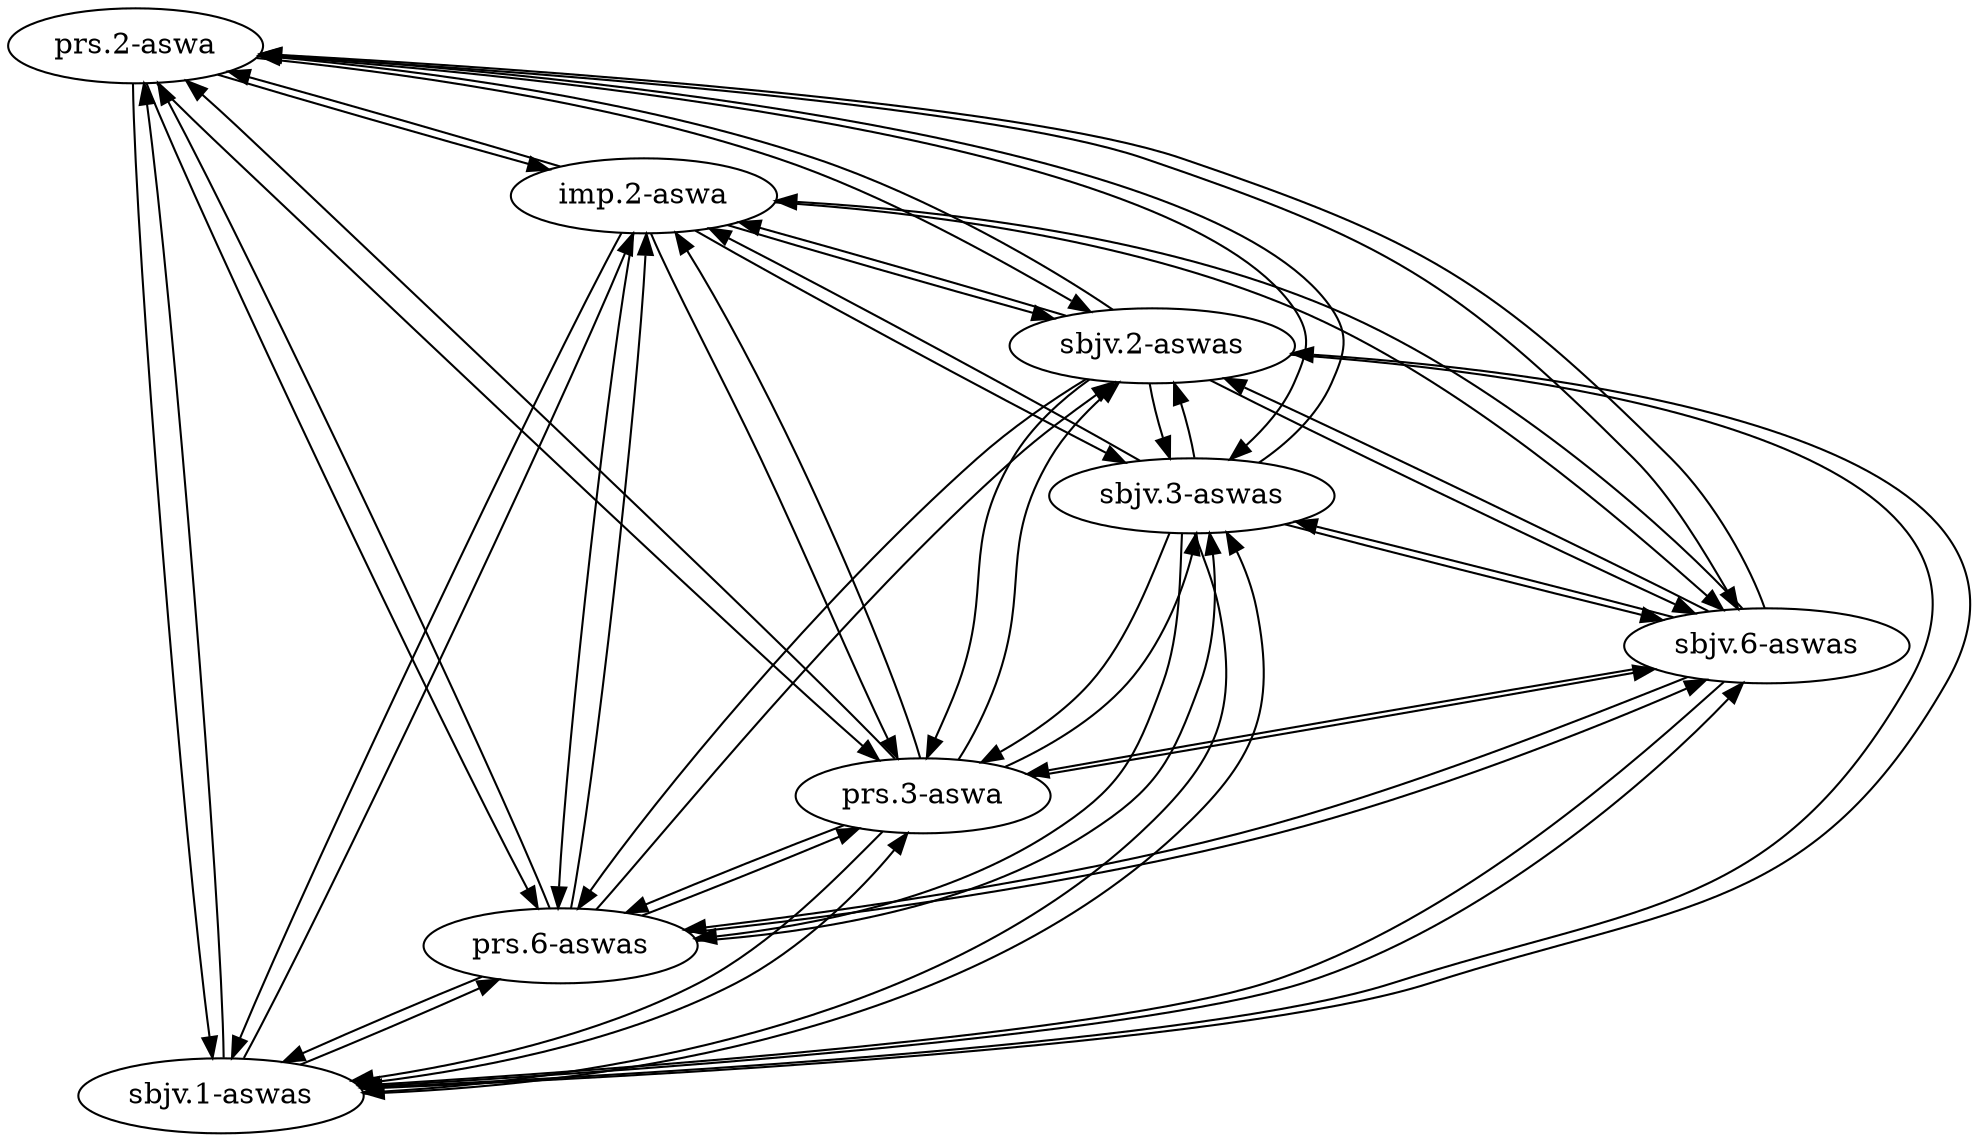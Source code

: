 strict digraph G {
"prs.2-aswa" [weight="0.5"];
"imp.2-aswa" [weight="0.5"];
"sbjv.1-aswas" [weight="0.08"];
"prs.6-aswas" [weight="0.08"];
"prs.3-aswa" [weight="0.5"];
"sbjv.6-aswas" [weight="0.08"];
"sbjv.3-aswas" [weight="0.08"];
"sbjv.2-aswas" [weight="0.08"];
"prs.2-aswa" -> "sbjv.1-aswas"  [weight="0.0128"];
"prs.2-aswa" -> "imp.2-aswa"  [weight="0.5"];
"prs.2-aswa" -> "prs.6-aswas"  [weight="0.0128"];
"prs.2-aswa" -> "prs.3-aswa"  [weight="0.5"];
"prs.2-aswa" -> "sbjv.6-aswas"  [weight="0.0128"];
"prs.2-aswa" -> "sbjv.3-aswas"  [weight="0.0128"];
"prs.2-aswa" -> "sbjv.2-aswas"  [weight="0.0128"];
"imp.2-aswa" -> "sbjv.1-aswas"  [weight="0.0128"];
"imp.2-aswa" -> "prs.2-aswa"  [weight="0.5"];
"imp.2-aswa" -> "prs.6-aswas"  [weight="0.0128"];
"imp.2-aswa" -> "prs.3-aswa"  [weight="0.5"];
"imp.2-aswa" -> "sbjv.6-aswas"  [weight="0.0128"];
"imp.2-aswa" -> "sbjv.3-aswas"  [weight="0.0128"];
"imp.2-aswa" -> "sbjv.2-aswas"  [weight="0.0128"];
"sbjv.1-aswas" -> "prs.2-aswa"  [weight="0.33"];
"sbjv.1-aswas" -> "imp.2-aswa"  [weight="0.33"];
"sbjv.1-aswas" -> "prs.6-aswas"  [weight="0.08"];
"sbjv.1-aswas" -> "prs.3-aswa"  [weight="0.33"];
"sbjv.1-aswas" -> "sbjv.6-aswas"  [weight="0.08"];
"sbjv.1-aswas" -> "sbjv.3-aswas"  [weight="0.08"];
"sbjv.1-aswas" -> "sbjv.2-aswas"  [weight="0.08"];
"prs.6-aswas" -> "prs.2-aswa"  [weight="0.33"];
"prs.6-aswas" -> "imp.2-aswa"  [weight="0.33"];
"prs.6-aswas" -> "sbjv.1-aswas"  [weight="0.08"];
"prs.6-aswas" -> "prs.3-aswa"  [weight="0.33"];
"prs.6-aswas" -> "sbjv.6-aswas"  [weight="0.08"];
"prs.6-aswas" -> "sbjv.3-aswas"  [weight="0.08"];
"prs.6-aswas" -> "sbjv.2-aswas"  [weight="0.08"];
"prs.3-aswa" -> "sbjv.1-aswas"  [weight="0.0128"];
"prs.3-aswa" -> "imp.2-aswa"  [weight="0.5"];
"prs.3-aswa" -> "prs.2-aswa"  [weight="0.5"];
"prs.3-aswa" -> "prs.6-aswas"  [weight="0.0128"];
"prs.3-aswa" -> "sbjv.6-aswas"  [weight="0.0128"];
"prs.3-aswa" -> "sbjv.3-aswas"  [weight="0.0128"];
"prs.3-aswa" -> "sbjv.2-aswas"  [weight="0.0128"];
"sbjv.6-aswas" -> "prs.2-aswa"  [weight="0.33"];
"sbjv.6-aswas" -> "imp.2-aswa"  [weight="0.33"];
"sbjv.6-aswas" -> "sbjv.1-aswas"  [weight="0.08"];
"sbjv.6-aswas" -> "prs.6-aswas"  [weight="0.08"];
"sbjv.6-aswas" -> "prs.3-aswa"  [weight="0.33"];
"sbjv.6-aswas" -> "sbjv.3-aswas"  [weight="0.08"];
"sbjv.6-aswas" -> "sbjv.2-aswas"  [weight="0.08"];
"sbjv.3-aswas" -> "prs.2-aswa"  [weight="0.33"];
"sbjv.3-aswas" -> "imp.2-aswa"  [weight="0.33"];
"sbjv.3-aswas" -> "sbjv.1-aswas"  [weight="0.08"];
"sbjv.3-aswas" -> "prs.6-aswas"  [weight="0.08"];
"sbjv.3-aswas" -> "prs.3-aswa"  [weight="0.33"];
"sbjv.3-aswas" -> "sbjv.6-aswas"  [weight="0.08"];
"sbjv.3-aswas" -> "sbjv.2-aswas"  [weight="0.08"];
"sbjv.2-aswas" -> "prs.2-aswa"  [weight="0.33"];
"sbjv.2-aswas" -> "imp.2-aswa"  [weight="0.33"];
"sbjv.2-aswas" -> "sbjv.1-aswas"  [weight="0.08"];
"sbjv.2-aswas" -> "prs.6-aswas"  [weight="0.08"];
"sbjv.2-aswas" -> "prs.3-aswa"  [weight="0.33"];
"sbjv.2-aswas" -> "sbjv.6-aswas"  [weight="0.08"];
"sbjv.2-aswas" -> "sbjv.3-aswas"  [weight="0.08"];
}
